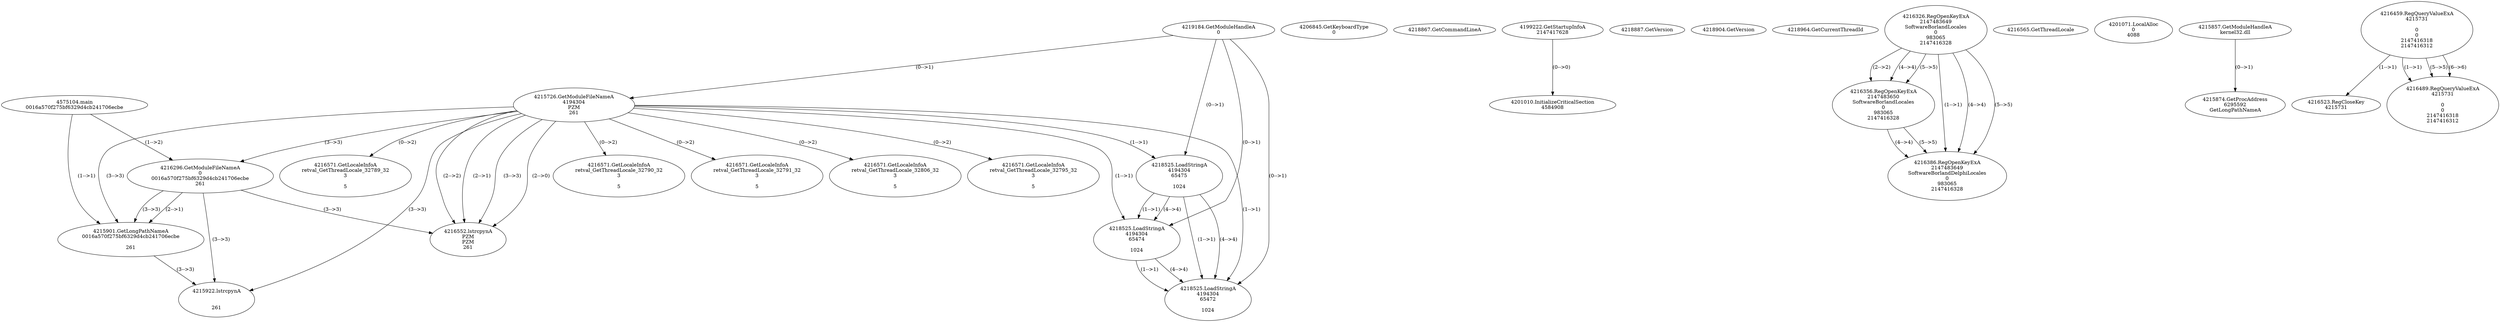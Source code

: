 // Global SCDG with merge call
digraph {
	0 [label="4575104.main
0016a570f275bf6329d4cb241706ecbe"]
	1 [label="4219184.GetModuleHandleA
0"]
	2 [label="4206845.GetKeyboardType
0"]
	3 [label="4218867.GetCommandLineA
"]
	4 [label="4199222.GetStartupInfoA
2147417628"]
	5 [label="4218887.GetVersion
"]
	6 [label="4218904.GetVersion
"]
	7 [label="4218964.GetCurrentThreadId
"]
	8 [label="4215726.GetModuleFileNameA
4194304
PZM
261"]
	1 -> 8 [label="(0-->1)"]
	9 [label="4216296.GetModuleFileNameA
0
0016a570f275bf6329d4cb241706ecbe
261"]
	0 -> 9 [label="(1-->2)"]
	8 -> 9 [label="(3-->3)"]
	10 [label="4216326.RegOpenKeyExA
2147483649
Software\Borland\Locales
0
983065
2147416328"]
	11 [label="4216356.RegOpenKeyExA
2147483650
Software\Borland\Locales
0
983065
2147416328"]
	10 -> 11 [label="(2-->2)"]
	10 -> 11 [label="(4-->4)"]
	10 -> 11 [label="(5-->5)"]
	12 [label="4216386.RegOpenKeyExA
2147483649
Software\Borland\Delphi\Locales
0
983065
2147416328"]
	10 -> 12 [label="(1-->1)"]
	10 -> 12 [label="(4-->4)"]
	11 -> 12 [label="(4-->4)"]
	10 -> 12 [label="(5-->5)"]
	11 -> 12 [label="(5-->5)"]
	13 [label="4216552.lstrcpynA
PZM
PZM
261"]
	8 -> 13 [label="(2-->1)"]
	8 -> 13 [label="(2-->2)"]
	8 -> 13 [label="(3-->3)"]
	9 -> 13 [label="(3-->3)"]
	8 -> 13 [label="(2-->0)"]
	14 [label="4216565.GetThreadLocale
"]
	15 [label="4216571.GetLocaleInfoA
retval_GetThreadLocale_32789_32
3

5"]
	8 -> 15 [label="(0-->2)"]
	16 [label="4218525.LoadStringA
4194304
65475

1024"]
	1 -> 16 [label="(0-->1)"]
	8 -> 16 [label="(1-->1)"]
	17 [label="4218525.LoadStringA
4194304
65474

1024"]
	1 -> 17 [label="(0-->1)"]
	8 -> 17 [label="(1-->1)"]
	16 -> 17 [label="(1-->1)"]
	16 -> 17 [label="(4-->4)"]
	18 [label="4201010.InitializeCriticalSection
4584908"]
	4 -> 18 [label="(0-->0)"]
	19 [label="4201071.LocalAlloc
0
4088"]
	20 [label="4215857.GetModuleHandleA
kernel32.dll"]
	21 [label="4215874.GetProcAddress
6295592
GetLongPathNameA"]
	20 -> 21 [label="(0-->1)"]
	22 [label="4215901.GetLongPathNameA
0016a570f275bf6329d4cb241706ecbe

261"]
	0 -> 22 [label="(1-->1)"]
	9 -> 22 [label="(2-->1)"]
	8 -> 22 [label="(3-->3)"]
	9 -> 22 [label="(3-->3)"]
	23 [label="4215922.lstrcpynA


261"]
	8 -> 23 [label="(3-->3)"]
	9 -> 23 [label="(3-->3)"]
	22 -> 23 [label="(3-->3)"]
	24 [label="4216459.RegQueryValueExA
4215731

0
0
2147416318
2147416312"]
	25 [label="4216523.RegCloseKey
4215731"]
	24 -> 25 [label="(1-->1)"]
	26 [label="4216571.GetLocaleInfoA
retval_GetThreadLocale_32790_32
3

5"]
	8 -> 26 [label="(0-->2)"]
	27 [label="4216571.GetLocaleInfoA
retval_GetThreadLocale_32791_32
3

5"]
	8 -> 27 [label="(0-->2)"]
	28 [label="4216489.RegQueryValueExA
4215731

0
0
2147416318
2147416312"]
	24 -> 28 [label="(1-->1)"]
	24 -> 28 [label="(5-->5)"]
	24 -> 28 [label="(6-->6)"]
	29 [label="4216571.GetLocaleInfoA
retval_GetThreadLocale_32806_32
3

5"]
	8 -> 29 [label="(0-->2)"]
	30 [label="4218525.LoadStringA
4194304
65472

1024"]
	1 -> 30 [label="(0-->1)"]
	8 -> 30 [label="(1-->1)"]
	16 -> 30 [label="(1-->1)"]
	17 -> 30 [label="(1-->1)"]
	16 -> 30 [label="(4-->4)"]
	17 -> 30 [label="(4-->4)"]
	31 [label="4216571.GetLocaleInfoA
retval_GetThreadLocale_32795_32
3

5"]
	8 -> 31 [label="(0-->2)"]
}
